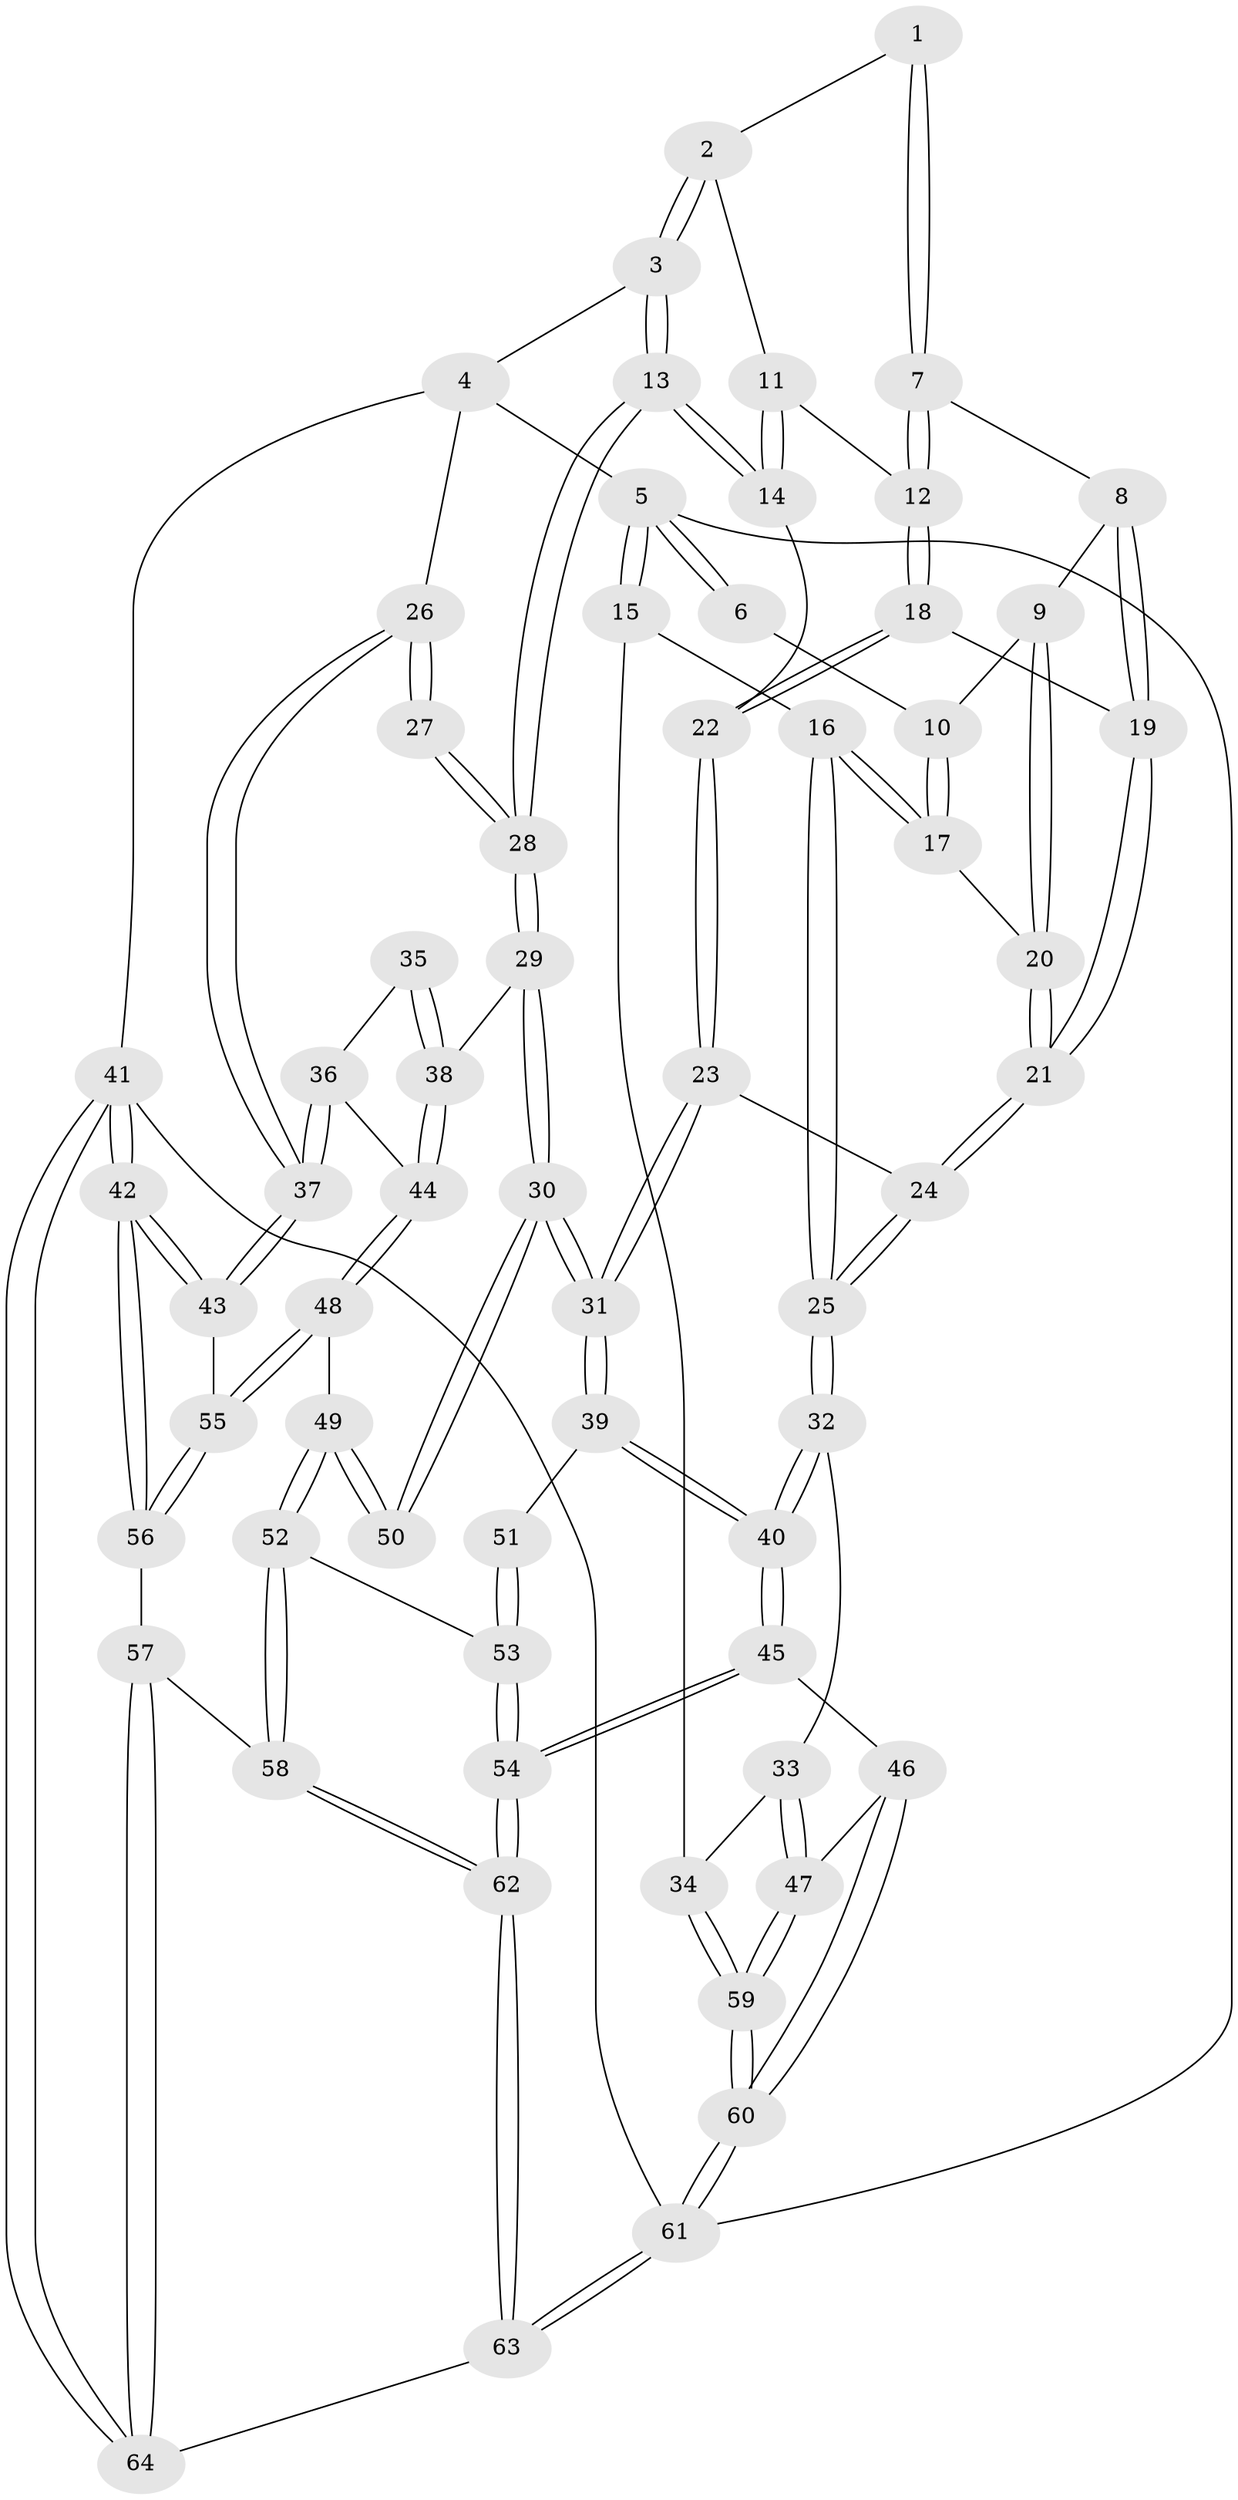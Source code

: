 // Generated by graph-tools (version 1.1) at 2025/11/02/27/25 16:11:52]
// undirected, 64 vertices, 157 edges
graph export_dot {
graph [start="1"]
  node [color=gray90,style=filled];
  1 [pos="+0.3759999026894578+0"];
  2 [pos="+0.6235979158987247+0"];
  3 [pos="+0.7931862564733785+0"];
  4 [pos="+1+0"];
  5 [pos="+0+0"];
  6 [pos="+0.30724504203838815+0"];
  7 [pos="+0.392264946755262+0.08134091613296128"];
  8 [pos="+0.28789418701924885+0.17964657428244124"];
  9 [pos="+0.2744661510327652+0.18108165489920583"];
  10 [pos="+0.20032689748328503+0.06762065735572244"];
  11 [pos="+0.5783864112372938+0.06633290920022784"];
  12 [pos="+0.46081786289356425+0.21369324171236073"];
  13 [pos="+0.682009582152249+0.33080999092081326"];
  14 [pos="+0.6570982614942218+0.32241777037935515"];
  15 [pos="+0+0.14936569904087585"];
  16 [pos="+0+0.18350048148155362"];
  17 [pos="+0.063119257161215+0.17736284519090023"];
  18 [pos="+0.4641195834515391+0.24880904468066214"];
  19 [pos="+0.37026389719970937+0.23669334668390965"];
  20 [pos="+0.20924650884951496+0.27908740719299596"];
  21 [pos="+0.22542010340540872+0.3230314695745455"];
  22 [pos="+0.4986545154926406+0.30707526102395366"];
  23 [pos="+0.3985267457170181+0.4172198487609364"];
  24 [pos="+0.23015370348053435+0.36859866210420905"];
  25 [pos="+0.15117553500568184+0.4435352284855332"];
  26 [pos="+1+0.15841300300611905"];
  27 [pos="+0.8141416958473416+0.3419388980159481"];
  28 [pos="+0.7031207945463356+0.34917037950020524"];
  29 [pos="+0.6791048144422632+0.4722436896143082"];
  30 [pos="+0.6663981459944824+0.5086967535831796"];
  31 [pos="+0.4121891364373464+0.5490068556288557"];
  32 [pos="+0.14180916732753687+0.4683994796477262"];
  33 [pos="+0.13580461328775123+0.47695061388134397"];
  34 [pos="+0+0.5258329178079557"];
  35 [pos="+0.8714271968185145+0.4754258468856019"];
  36 [pos="+0.9395521082504258+0.5167882519956793"];
  37 [pos="+1+0.5314115473038491"];
  38 [pos="+0.8511303630432357+0.5633036628634603"];
  39 [pos="+0.4114784223435573+0.5509661481142442"];
  40 [pos="+0.39267612131864876+0.5818348190473137"];
  41 [pos="+1+1"];
  42 [pos="+1+1"];
  43 [pos="+1+0.6162944673600792"];
  44 [pos="+0.8649694838074609+0.6367981833917412"];
  45 [pos="+0.3409677695315145+0.7457765655849734"];
  46 [pos="+0.2674286456757318+0.7228897268873856"];
  47 [pos="+0.16756215805787367+0.6775879932955053"];
  48 [pos="+0.8642378234894993+0.6578887439729608"];
  49 [pos="+0.7093316103774582+0.6353401132412477"];
  50 [pos="+0.6716376794770266+0.5498226778286471"];
  51 [pos="+0.5608273216515918+0.6284881794807333"];
  52 [pos="+0.6694138126018035+0.7217252557273656"];
  53 [pos="+0.5551498305424011+0.6757645616849242"];
  54 [pos="+0.35853891350677813+0.7765650868857236"];
  55 [pos="+0.8800052108233017+0.6730488754865126"];
  56 [pos="+0.8608546124783067+0.8357710892368583"];
  57 [pos="+0.7817716736918939+0.853644997997511"];
  58 [pos="+0.6639500833624065+0.808041781693515"];
  59 [pos="+0+0.823257088562295"];
  60 [pos="+0+1"];
  61 [pos="+0+1"];
  62 [pos="+0.41645808669901996+0.9568254336479909"];
  63 [pos="+0.39588629101105877+1"];
  64 [pos="+0.7027521128644876+1"];
  1 -- 2;
  1 -- 7;
  1 -- 7;
  2 -- 3;
  2 -- 3;
  2 -- 11;
  3 -- 4;
  3 -- 13;
  3 -- 13;
  4 -- 5;
  4 -- 26;
  4 -- 41;
  5 -- 6;
  5 -- 6;
  5 -- 15;
  5 -- 15;
  5 -- 61;
  6 -- 10;
  7 -- 8;
  7 -- 12;
  7 -- 12;
  8 -- 9;
  8 -- 19;
  8 -- 19;
  9 -- 10;
  9 -- 20;
  9 -- 20;
  10 -- 17;
  10 -- 17;
  11 -- 12;
  11 -- 14;
  11 -- 14;
  12 -- 18;
  12 -- 18;
  13 -- 14;
  13 -- 14;
  13 -- 28;
  13 -- 28;
  14 -- 22;
  15 -- 16;
  15 -- 34;
  16 -- 17;
  16 -- 17;
  16 -- 25;
  16 -- 25;
  17 -- 20;
  18 -- 19;
  18 -- 22;
  18 -- 22;
  19 -- 21;
  19 -- 21;
  20 -- 21;
  20 -- 21;
  21 -- 24;
  21 -- 24;
  22 -- 23;
  22 -- 23;
  23 -- 24;
  23 -- 31;
  23 -- 31;
  24 -- 25;
  24 -- 25;
  25 -- 32;
  25 -- 32;
  26 -- 27;
  26 -- 27;
  26 -- 37;
  26 -- 37;
  27 -- 28;
  27 -- 28;
  28 -- 29;
  28 -- 29;
  29 -- 30;
  29 -- 30;
  29 -- 38;
  30 -- 31;
  30 -- 31;
  30 -- 50;
  30 -- 50;
  31 -- 39;
  31 -- 39;
  32 -- 33;
  32 -- 40;
  32 -- 40;
  33 -- 34;
  33 -- 47;
  33 -- 47;
  34 -- 59;
  34 -- 59;
  35 -- 36;
  35 -- 38;
  35 -- 38;
  36 -- 37;
  36 -- 37;
  36 -- 44;
  37 -- 43;
  37 -- 43;
  38 -- 44;
  38 -- 44;
  39 -- 40;
  39 -- 40;
  39 -- 51;
  40 -- 45;
  40 -- 45;
  41 -- 42;
  41 -- 42;
  41 -- 64;
  41 -- 64;
  41 -- 61;
  42 -- 43;
  42 -- 43;
  42 -- 56;
  42 -- 56;
  43 -- 55;
  44 -- 48;
  44 -- 48;
  45 -- 46;
  45 -- 54;
  45 -- 54;
  46 -- 47;
  46 -- 60;
  46 -- 60;
  47 -- 59;
  47 -- 59;
  48 -- 49;
  48 -- 55;
  48 -- 55;
  49 -- 50;
  49 -- 50;
  49 -- 52;
  49 -- 52;
  51 -- 53;
  51 -- 53;
  52 -- 53;
  52 -- 58;
  52 -- 58;
  53 -- 54;
  53 -- 54;
  54 -- 62;
  54 -- 62;
  55 -- 56;
  55 -- 56;
  56 -- 57;
  57 -- 58;
  57 -- 64;
  57 -- 64;
  58 -- 62;
  58 -- 62;
  59 -- 60;
  59 -- 60;
  60 -- 61;
  60 -- 61;
  61 -- 63;
  61 -- 63;
  62 -- 63;
  62 -- 63;
  63 -- 64;
}
